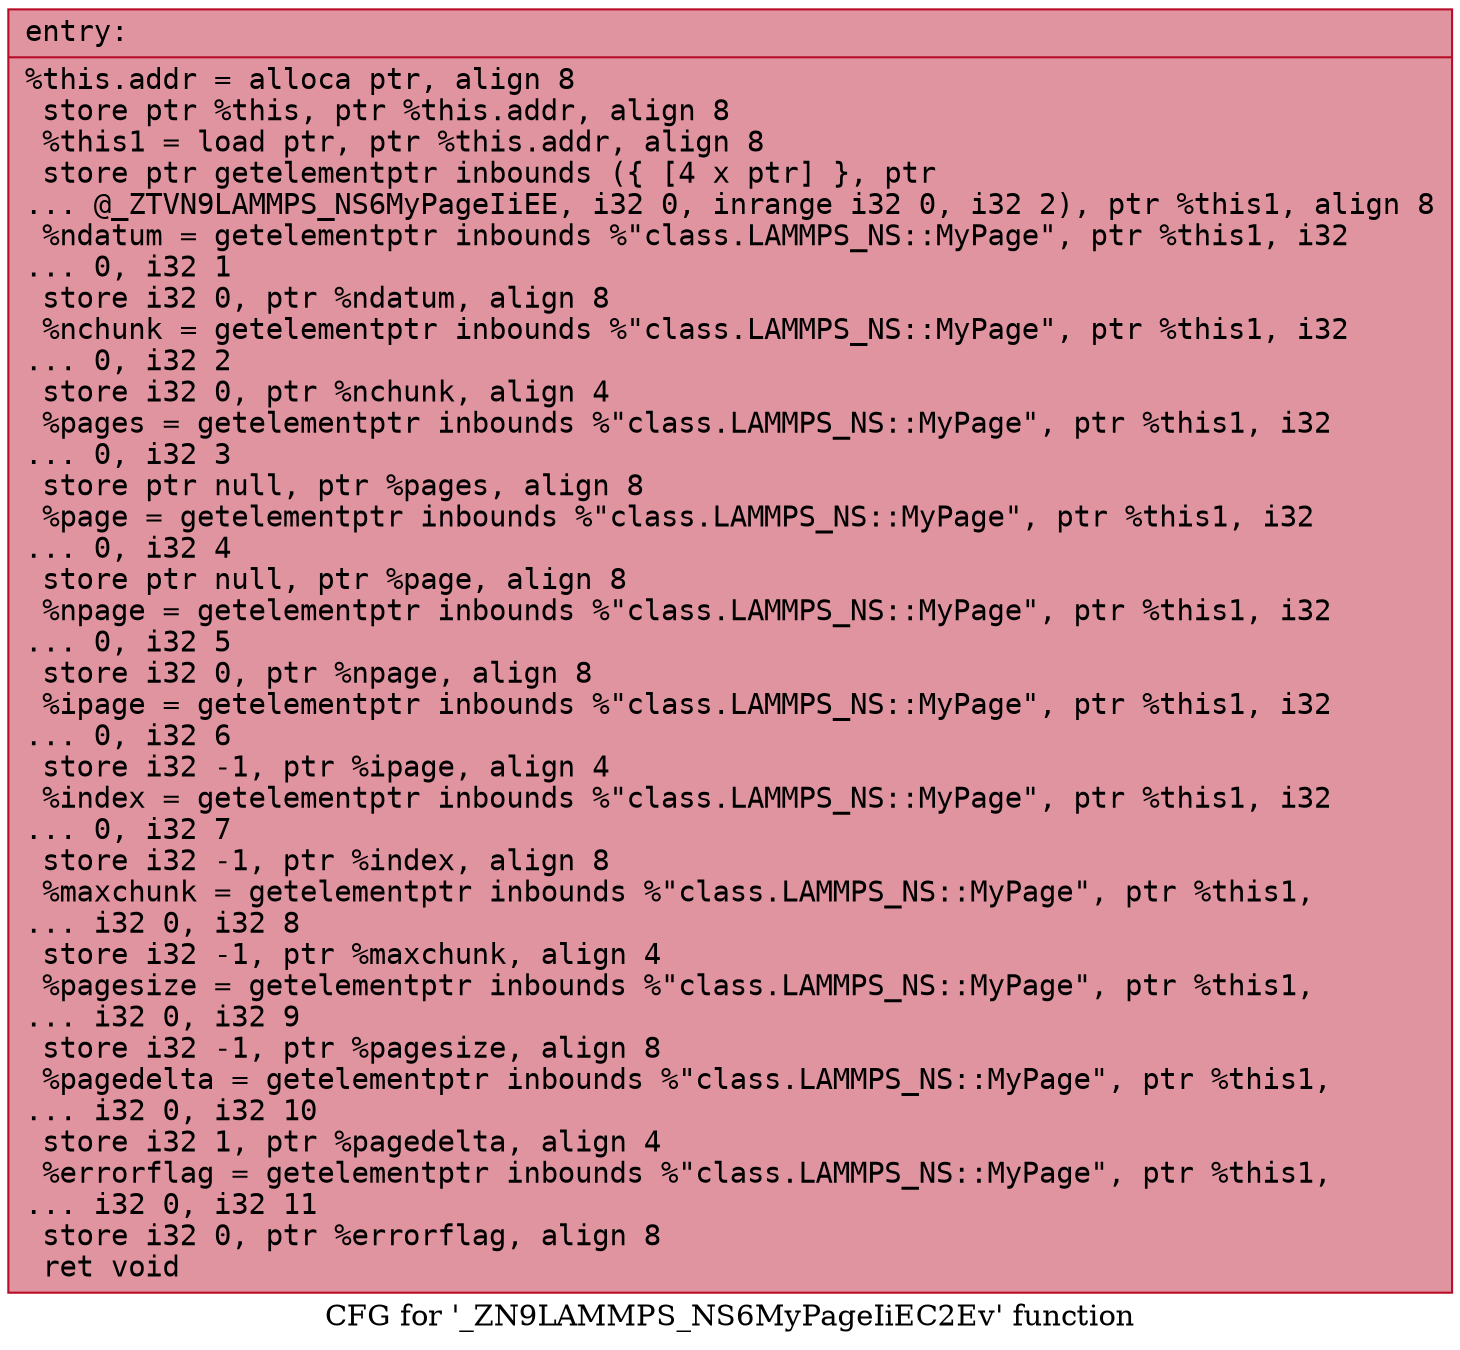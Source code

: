 digraph "CFG for '_ZN9LAMMPS_NS6MyPageIiEC2Ev' function" {
	label="CFG for '_ZN9LAMMPS_NS6MyPageIiEC2Ev' function";

	Node0x556aef98cd40 [shape=record,color="#b70d28ff", style=filled, fillcolor="#b70d2870" fontname="Courier",label="{entry:\l|  %this.addr = alloca ptr, align 8\l  store ptr %this, ptr %this.addr, align 8\l  %this1 = load ptr, ptr %this.addr, align 8\l  store ptr getelementptr inbounds (\{ [4 x ptr] \}, ptr\l... @_ZTVN9LAMMPS_NS6MyPageIiEE, i32 0, inrange i32 0, i32 2), ptr %this1, align 8\l  %ndatum = getelementptr inbounds %\"class.LAMMPS_NS::MyPage\", ptr %this1, i32\l... 0, i32 1\l  store i32 0, ptr %ndatum, align 8\l  %nchunk = getelementptr inbounds %\"class.LAMMPS_NS::MyPage\", ptr %this1, i32\l... 0, i32 2\l  store i32 0, ptr %nchunk, align 4\l  %pages = getelementptr inbounds %\"class.LAMMPS_NS::MyPage\", ptr %this1, i32\l... 0, i32 3\l  store ptr null, ptr %pages, align 8\l  %page = getelementptr inbounds %\"class.LAMMPS_NS::MyPage\", ptr %this1, i32\l... 0, i32 4\l  store ptr null, ptr %page, align 8\l  %npage = getelementptr inbounds %\"class.LAMMPS_NS::MyPage\", ptr %this1, i32\l... 0, i32 5\l  store i32 0, ptr %npage, align 8\l  %ipage = getelementptr inbounds %\"class.LAMMPS_NS::MyPage\", ptr %this1, i32\l... 0, i32 6\l  store i32 -1, ptr %ipage, align 4\l  %index = getelementptr inbounds %\"class.LAMMPS_NS::MyPage\", ptr %this1, i32\l... 0, i32 7\l  store i32 -1, ptr %index, align 8\l  %maxchunk = getelementptr inbounds %\"class.LAMMPS_NS::MyPage\", ptr %this1,\l... i32 0, i32 8\l  store i32 -1, ptr %maxchunk, align 4\l  %pagesize = getelementptr inbounds %\"class.LAMMPS_NS::MyPage\", ptr %this1,\l... i32 0, i32 9\l  store i32 -1, ptr %pagesize, align 8\l  %pagedelta = getelementptr inbounds %\"class.LAMMPS_NS::MyPage\", ptr %this1,\l... i32 0, i32 10\l  store i32 1, ptr %pagedelta, align 4\l  %errorflag = getelementptr inbounds %\"class.LAMMPS_NS::MyPage\", ptr %this1,\l... i32 0, i32 11\l  store i32 0, ptr %errorflag, align 8\l  ret void\l}"];
}
